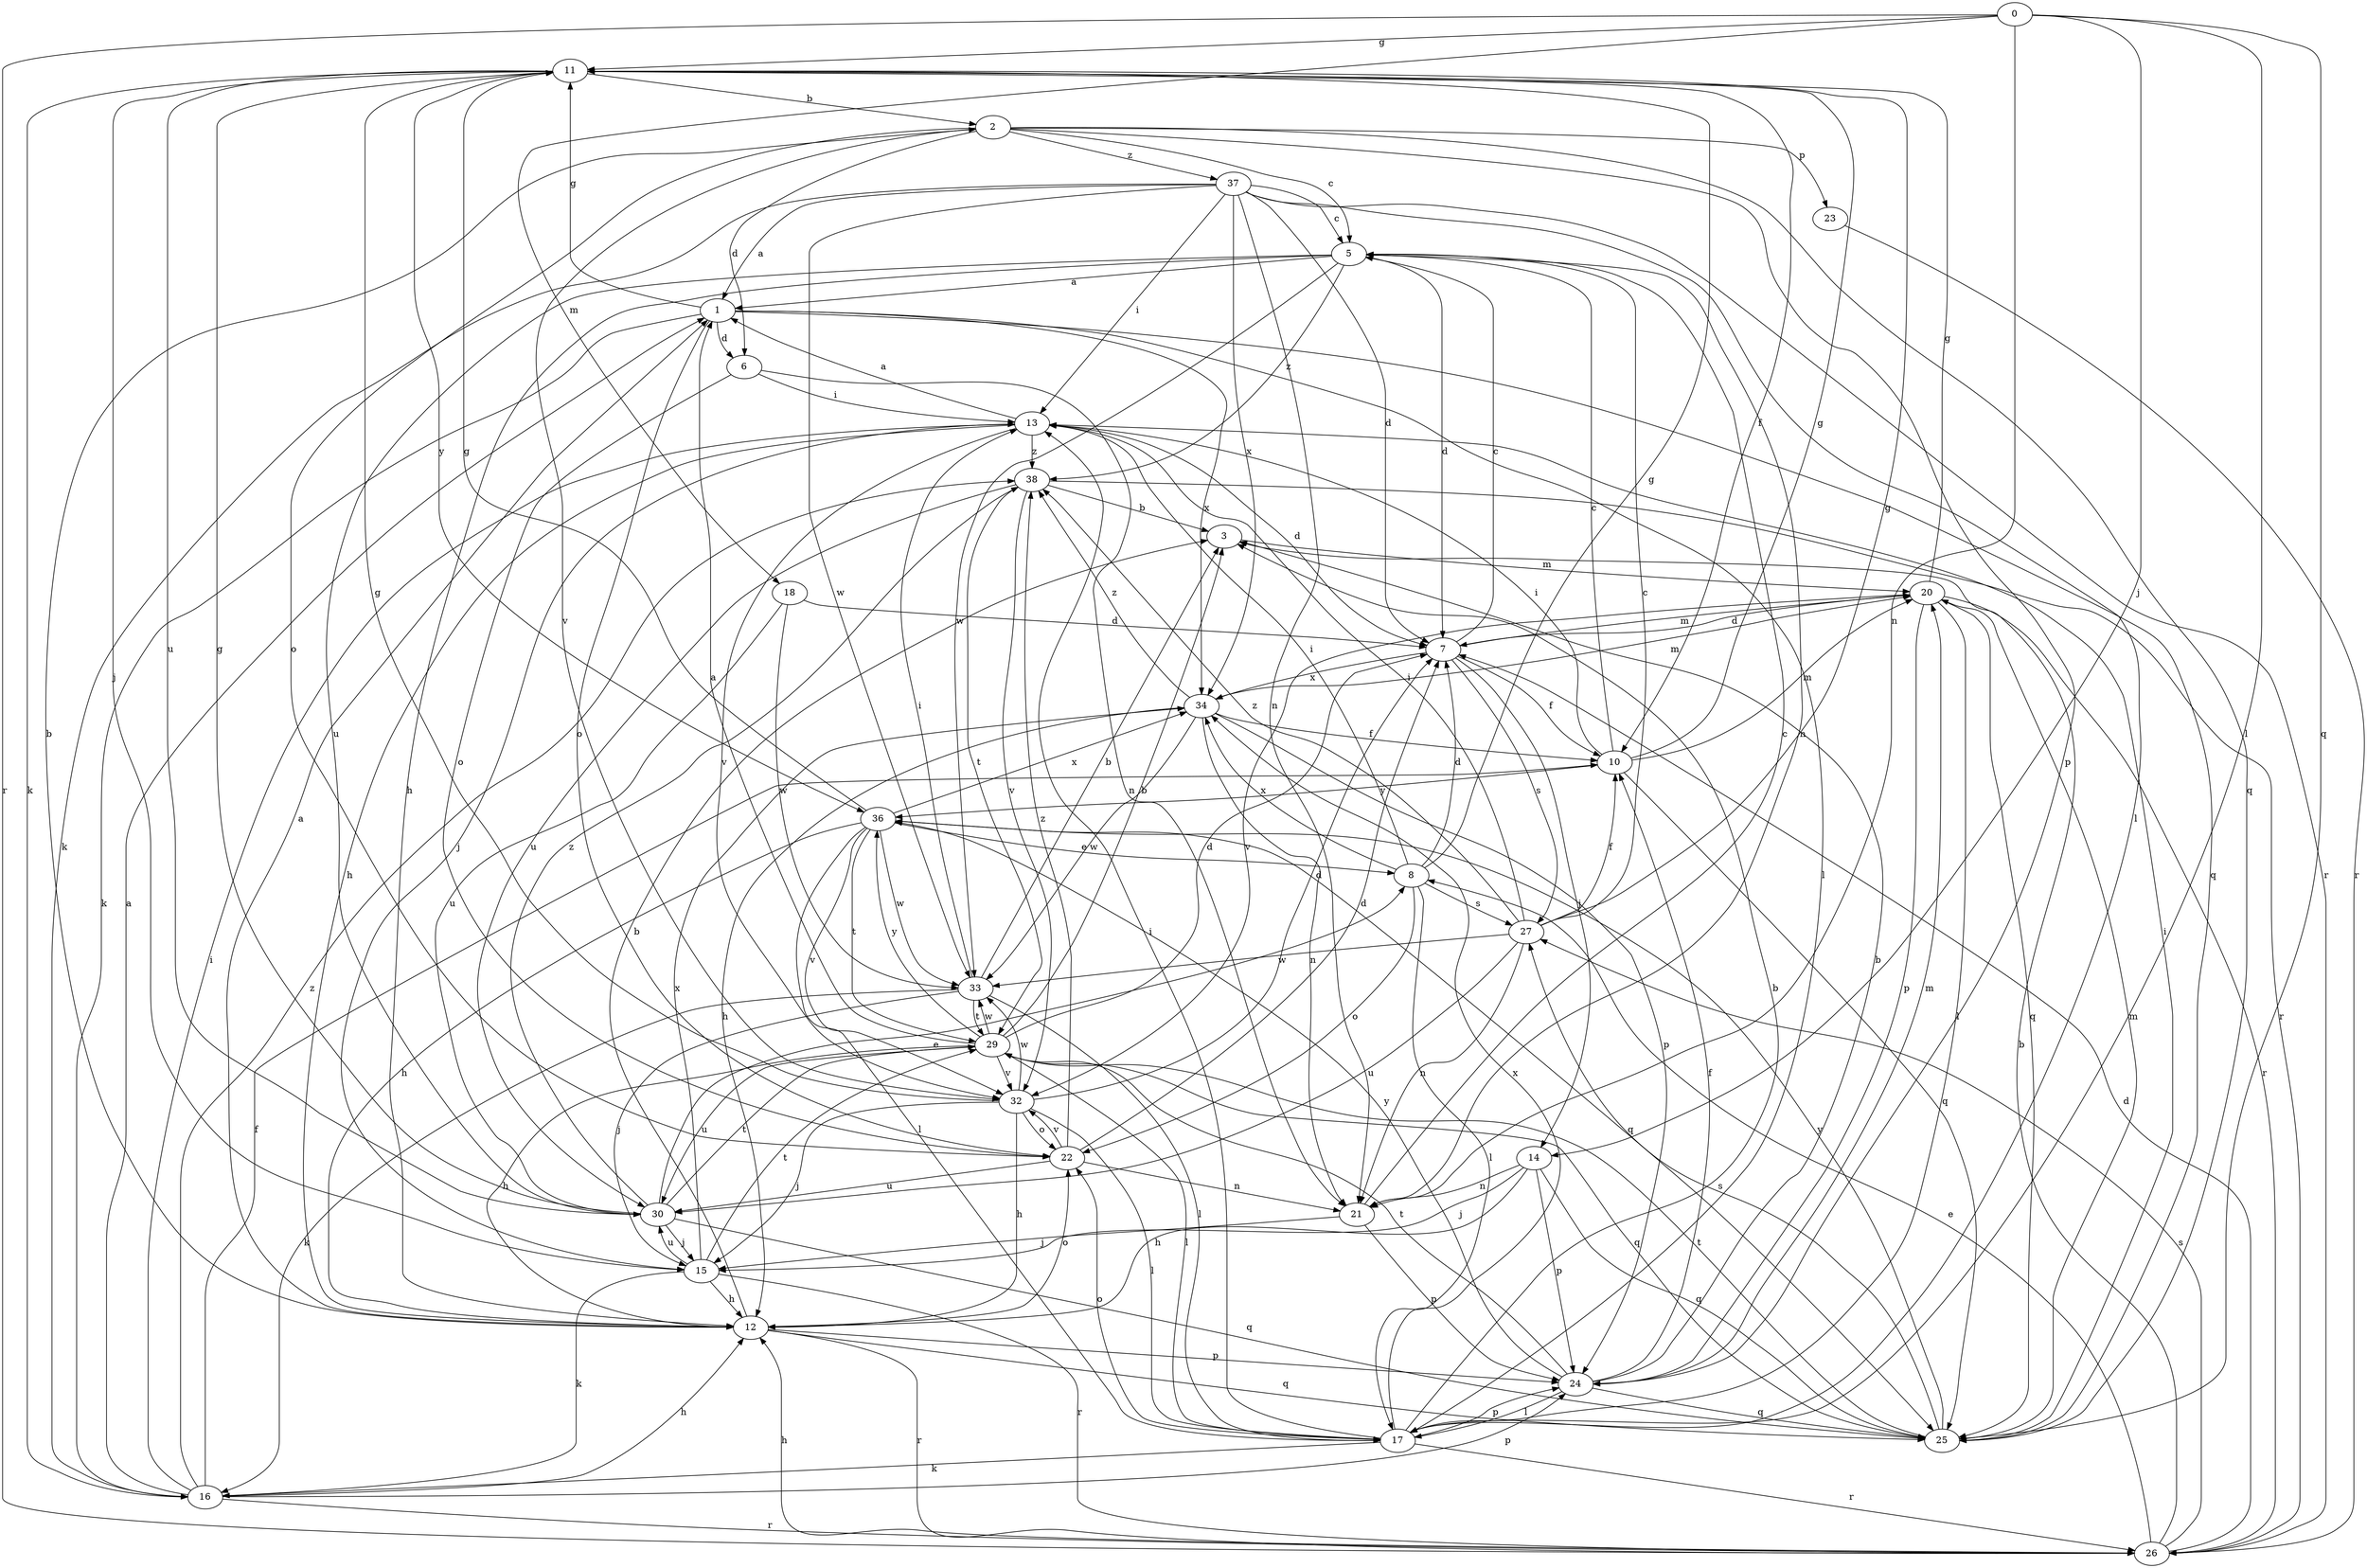 strict digraph  {
0;
1;
2;
3;
5;
6;
7;
8;
10;
11;
12;
13;
14;
15;
16;
17;
18;
20;
21;
22;
23;
24;
25;
26;
27;
29;
30;
32;
33;
34;
36;
37;
38;
0 -> 11  [label=g];
0 -> 14  [label=j];
0 -> 17  [label=l];
0 -> 18  [label=m];
0 -> 21  [label=n];
0 -> 25  [label=q];
0 -> 26  [label=r];
1 -> 6  [label=d];
1 -> 11  [label=g];
1 -> 16  [label=k];
1 -> 17  [label=l];
1 -> 22  [label=o];
1 -> 25  [label=q];
1 -> 34  [label=x];
2 -> 5  [label=c];
2 -> 6  [label=d];
2 -> 22  [label=o];
2 -> 23  [label=p];
2 -> 24  [label=p];
2 -> 25  [label=q];
2 -> 32  [label=v];
2 -> 37  [label=z];
3 -> 20  [label=m];
5 -> 1  [label=a];
5 -> 7  [label=d];
5 -> 12  [label=h];
5 -> 21  [label=n];
5 -> 30  [label=u];
5 -> 33  [label=w];
5 -> 38  [label=z];
6 -> 13  [label=i];
6 -> 21  [label=n];
6 -> 22  [label=o];
7 -> 5  [label=c];
7 -> 10  [label=f];
7 -> 14  [label=j];
7 -> 20  [label=m];
7 -> 27  [label=s];
7 -> 34  [label=x];
8 -> 7  [label=d];
8 -> 11  [label=g];
8 -> 13  [label=i];
8 -> 17  [label=l];
8 -> 22  [label=o];
8 -> 27  [label=s];
8 -> 34  [label=x];
10 -> 5  [label=c];
10 -> 11  [label=g];
10 -> 13  [label=i];
10 -> 20  [label=m];
10 -> 25  [label=q];
10 -> 36  [label=y];
11 -> 2  [label=b];
11 -> 10  [label=f];
11 -> 15  [label=j];
11 -> 16  [label=k];
11 -> 30  [label=u];
11 -> 36  [label=y];
12 -> 1  [label=a];
12 -> 2  [label=b];
12 -> 3  [label=b];
12 -> 22  [label=o];
12 -> 24  [label=p];
12 -> 25  [label=q];
12 -> 26  [label=r];
13 -> 1  [label=a];
13 -> 7  [label=d];
13 -> 12  [label=h];
13 -> 15  [label=j];
13 -> 32  [label=v];
13 -> 38  [label=z];
14 -> 12  [label=h];
14 -> 15  [label=j];
14 -> 21  [label=n];
14 -> 24  [label=p];
14 -> 25  [label=q];
15 -> 12  [label=h];
15 -> 16  [label=k];
15 -> 26  [label=r];
15 -> 29  [label=t];
15 -> 30  [label=u];
15 -> 34  [label=x];
16 -> 1  [label=a];
16 -> 10  [label=f];
16 -> 12  [label=h];
16 -> 13  [label=i];
16 -> 24  [label=p];
16 -> 26  [label=r];
16 -> 38  [label=z];
17 -> 3  [label=b];
17 -> 13  [label=i];
17 -> 16  [label=k];
17 -> 22  [label=o];
17 -> 24  [label=p];
17 -> 26  [label=r];
17 -> 34  [label=x];
18 -> 7  [label=d];
18 -> 30  [label=u];
18 -> 33  [label=w];
20 -> 7  [label=d];
20 -> 11  [label=g];
20 -> 17  [label=l];
20 -> 24  [label=p];
20 -> 25  [label=q];
20 -> 26  [label=r];
20 -> 32  [label=v];
21 -> 5  [label=c];
21 -> 15  [label=j];
21 -> 24  [label=p];
22 -> 7  [label=d];
22 -> 21  [label=n];
22 -> 30  [label=u];
22 -> 32  [label=v];
22 -> 38  [label=z];
23 -> 26  [label=r];
24 -> 3  [label=b];
24 -> 10  [label=f];
24 -> 17  [label=l];
24 -> 20  [label=m];
24 -> 25  [label=q];
24 -> 29  [label=t];
24 -> 36  [label=y];
25 -> 13  [label=i];
25 -> 20  [label=m];
25 -> 27  [label=s];
25 -> 29  [label=t];
25 -> 36  [label=y];
26 -> 3  [label=b];
26 -> 7  [label=d];
26 -> 8  [label=e];
26 -> 12  [label=h];
26 -> 27  [label=s];
27 -> 5  [label=c];
27 -> 10  [label=f];
27 -> 11  [label=g];
27 -> 13  [label=i];
27 -> 21  [label=n];
27 -> 30  [label=u];
27 -> 33  [label=w];
27 -> 38  [label=z];
29 -> 1  [label=a];
29 -> 3  [label=b];
29 -> 7  [label=d];
29 -> 12  [label=h];
29 -> 17  [label=l];
29 -> 25  [label=q];
29 -> 30  [label=u];
29 -> 32  [label=v];
29 -> 33  [label=w];
29 -> 36  [label=y];
30 -> 8  [label=e];
30 -> 11  [label=g];
30 -> 15  [label=j];
30 -> 25  [label=q];
30 -> 29  [label=t];
30 -> 38  [label=z];
32 -> 7  [label=d];
32 -> 11  [label=g];
32 -> 12  [label=h];
32 -> 15  [label=j];
32 -> 17  [label=l];
32 -> 22  [label=o];
32 -> 33  [label=w];
33 -> 3  [label=b];
33 -> 13  [label=i];
33 -> 15  [label=j];
33 -> 16  [label=k];
33 -> 17  [label=l];
33 -> 29  [label=t];
34 -> 10  [label=f];
34 -> 12  [label=h];
34 -> 20  [label=m];
34 -> 21  [label=n];
34 -> 24  [label=p];
34 -> 33  [label=w];
34 -> 38  [label=z];
36 -> 8  [label=e];
36 -> 11  [label=g];
36 -> 12  [label=h];
36 -> 17  [label=l];
36 -> 25  [label=q];
36 -> 29  [label=t];
36 -> 32  [label=v];
36 -> 33  [label=w];
36 -> 34  [label=x];
37 -> 1  [label=a];
37 -> 5  [label=c];
37 -> 7  [label=d];
37 -> 13  [label=i];
37 -> 16  [label=k];
37 -> 17  [label=l];
37 -> 21  [label=n];
37 -> 26  [label=r];
37 -> 33  [label=w];
37 -> 34  [label=x];
38 -> 3  [label=b];
38 -> 26  [label=r];
38 -> 29  [label=t];
38 -> 30  [label=u];
38 -> 32  [label=v];
}
